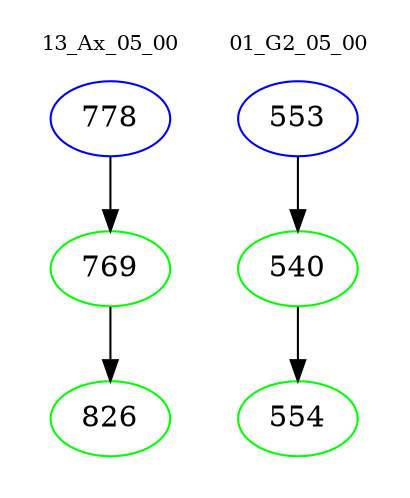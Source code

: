 digraph{
subgraph cluster_0 {
color = white
label = "13_Ax_05_00";
fontsize=10;
T0_778 [label="778", color="blue"]
T0_778 -> T0_769 [color="black"]
T0_769 [label="769", color="green"]
T0_769 -> T0_826 [color="black"]
T0_826 [label="826", color="green"]
}
subgraph cluster_1 {
color = white
label = "01_G2_05_00";
fontsize=10;
T1_553 [label="553", color="blue"]
T1_553 -> T1_540 [color="black"]
T1_540 [label="540", color="green"]
T1_540 -> T1_554 [color="black"]
T1_554 [label="554", color="green"]
}
}
